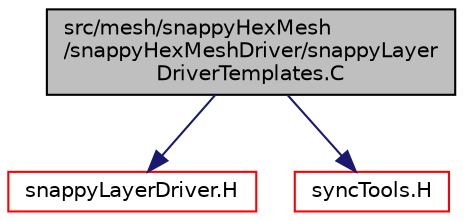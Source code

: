 digraph "src/mesh/snappyHexMesh/snappyHexMeshDriver/snappyLayerDriverTemplates.C"
{
  bgcolor="transparent";
  edge [fontname="Helvetica",fontsize="10",labelfontname="Helvetica",labelfontsize="10"];
  node [fontname="Helvetica",fontsize="10",shape=record];
  Node0 [label="src/mesh/snappyHexMesh\l/snappyHexMeshDriver/snappyLayer\lDriverTemplates.C",height=0.2,width=0.4,color="black", fillcolor="grey75", style="filled", fontcolor="black"];
  Node0 -> Node1 [color="midnightblue",fontsize="10",style="solid",fontname="Helvetica"];
  Node1 [label="snappyLayerDriver.H",height=0.2,width=0.4,color="red",URL="$a07817.html"];
  Node0 -> Node230 [color="midnightblue",fontsize="10",style="solid",fontname="Helvetica"];
  Node230 [label="syncTools.H",height=0.2,width=0.4,color="red",URL="$a12536.html"];
}
